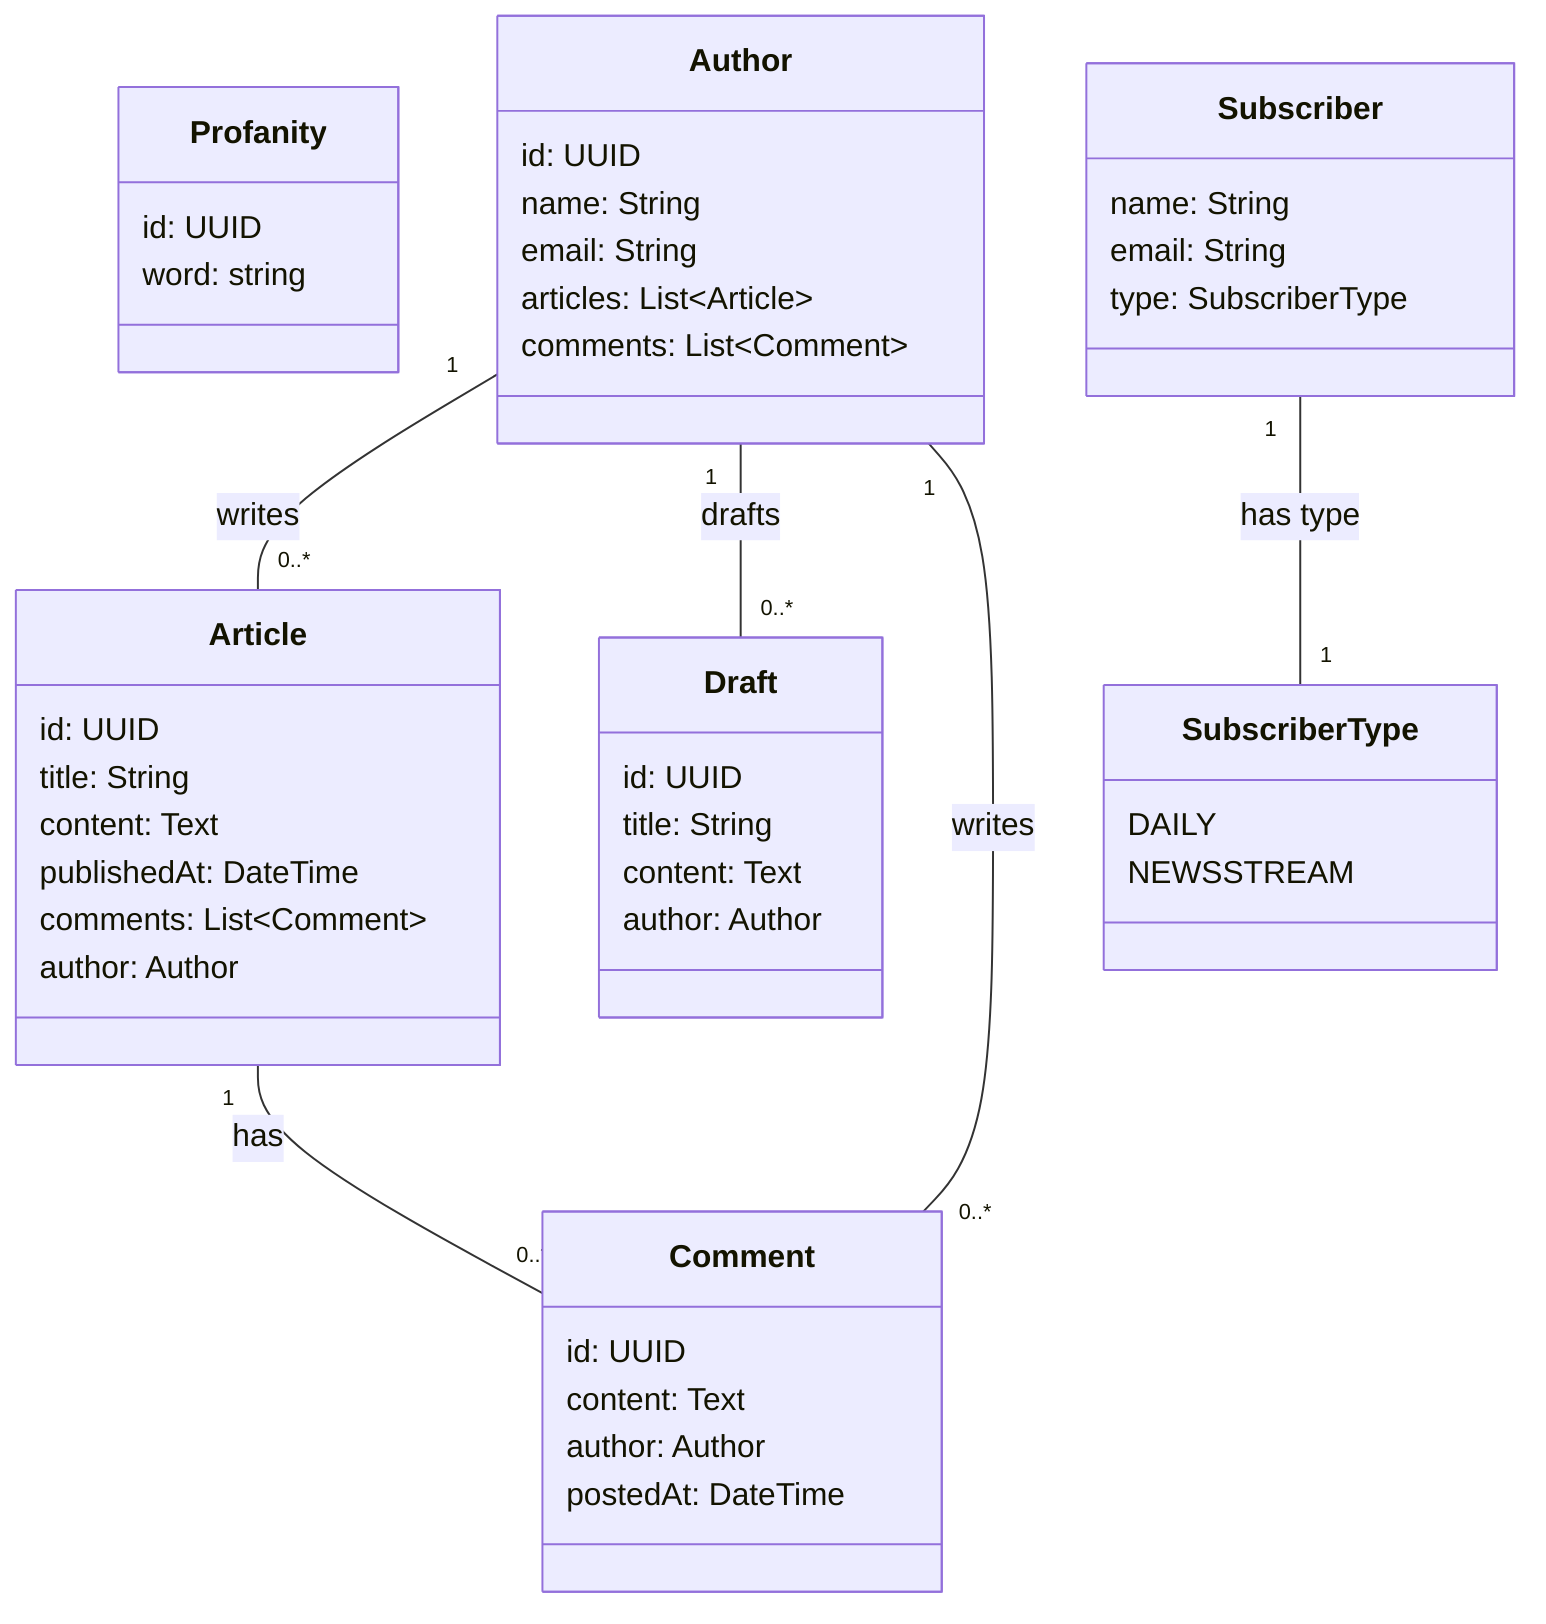 classDiagram
    class Profanity {
        id: UUID
        word: string
    }

    class Subscriber {
        name: String
        email: String
        type: SubscriberType
    }

    class Article {
        id: UUID
        title: String
        content: Text
        publishedAt: DateTime
        comments: List~Comment~
        author: Author
    }

    class Draft {
        id: UUID
        title: String
        content: Text
        author: Author
    }

    class Comment {
        id: UUID
        content: Text
        author: Author
        postedAt: DateTime
    }

    class Author {
        id: UUID
        name: String
        email: String
        articles: List~Article~
        comments: List~Comment~
    }

    class SubscriberType {
        DAILY
        NEWSSTREAM
    }

		%% Relationships with inferred cardinalities
    Author "1" -- "0..*" Article : writes
    Author "1" -- "0..*" Draft : drafts
    Author "1" -- "0..*" Comment : writes
    Article "1" -- "0..*" Comment : has
    Subscriber "1" -- "1" SubscriberType : has type